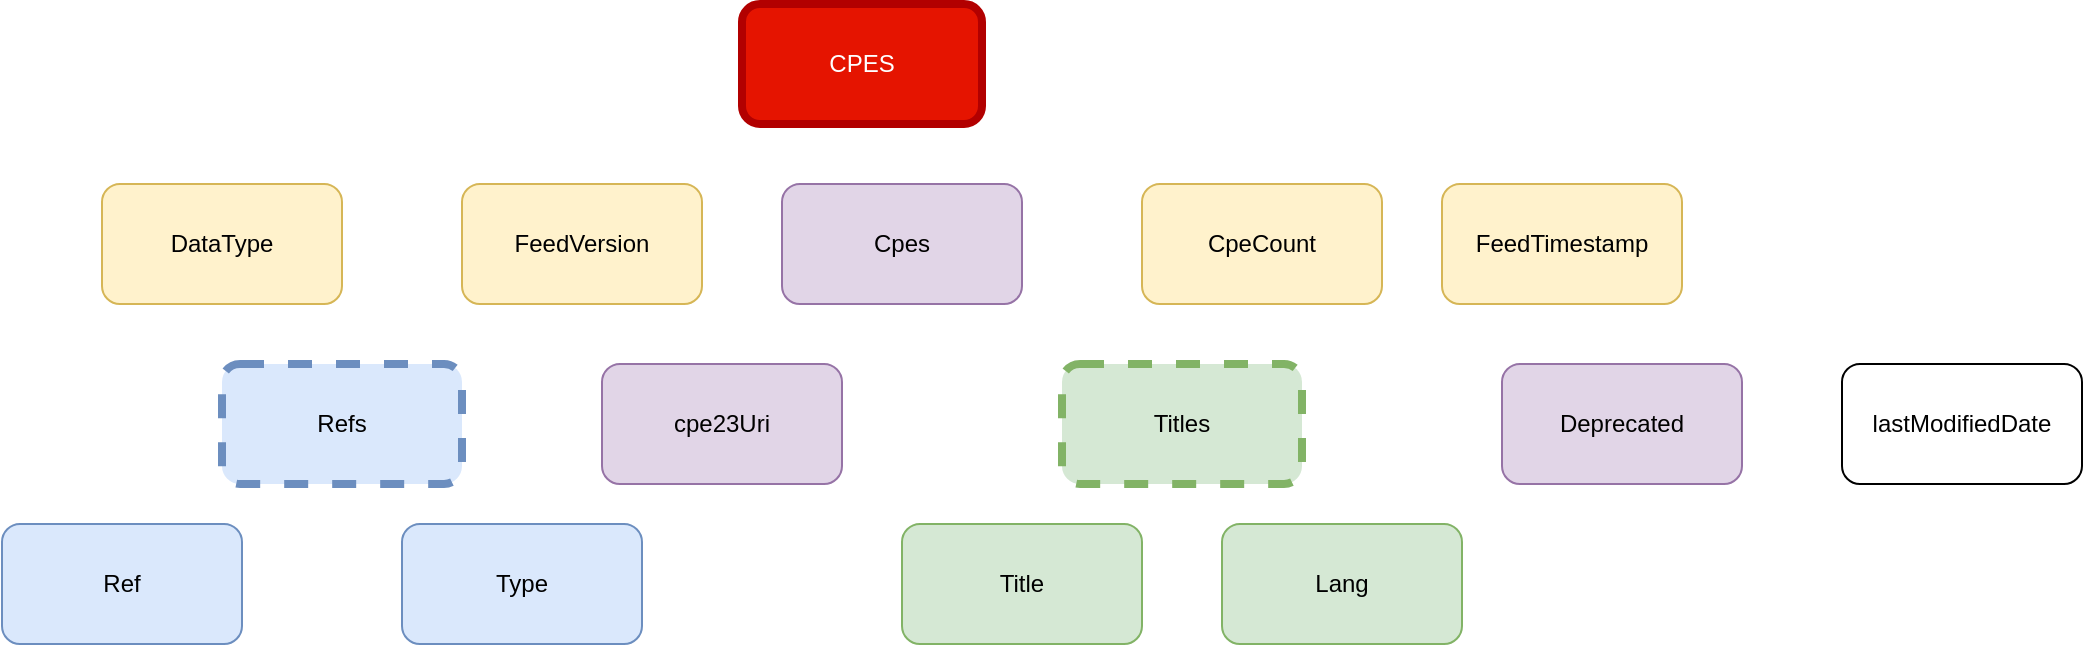 <mxfile version="16.5.6" type="device"><diagram id="-PSQkKQhAK1qhuY34T8D" name="Page-1"><mxGraphModel dx="868" dy="398" grid="1" gridSize="10" guides="1" tooltips="1" connect="1" arrows="1" fold="1" page="1" pageScale="1" pageWidth="1654" pageHeight="2336" math="0" shadow="0"><root><mxCell id="0"/><mxCell id="1" parent="0"/><mxCell id="EwwOhct85rg1xg5I38AQ-1" value="CPES" style="rounded=1;whiteSpace=wrap;html=1;strokeWidth=4;fillColor=#e51400;fontColor=#ffffff;strokeColor=#B20000;" vertex="1" parent="1"><mxGeometry x="380" y="50" width="120" height="60" as="geometry"/></mxCell><mxCell id="EwwOhct85rg1xg5I38AQ-2" value="FeedTimestamp" style="rounded=1;whiteSpace=wrap;html=1;fillColor=#fff2cc;strokeColor=#d6b656;" vertex="1" parent="1"><mxGeometry x="730" y="140" width="120" height="60" as="geometry"/></mxCell><mxCell id="EwwOhct85rg1xg5I38AQ-3" value="DataType" style="rounded=1;whiteSpace=wrap;html=1;fillColor=#fff2cc;strokeColor=#d6b656;" vertex="1" parent="1"><mxGeometry x="60" y="140" width="120" height="60" as="geometry"/></mxCell><mxCell id="EwwOhct85rg1xg5I38AQ-4" value="FeedVersion" style="rounded=1;whiteSpace=wrap;html=1;fillColor=#fff2cc;strokeColor=#d6b656;" vertex="1" parent="1"><mxGeometry x="240" y="140" width="120" height="60" as="geometry"/></mxCell><mxCell id="EwwOhct85rg1xg5I38AQ-5" value="CpeCount" style="rounded=1;whiteSpace=wrap;html=1;fillColor=#fff2cc;strokeColor=#d6b656;" vertex="1" parent="1"><mxGeometry x="580" y="140" width="120" height="60" as="geometry"/></mxCell><mxCell id="EwwOhct85rg1xg5I38AQ-6" value="Cpes" style="rounded=1;whiteSpace=wrap;html=1;fillColor=#e1d5e7;strokeColor=#9673a6;" vertex="1" parent="1"><mxGeometry x="400" y="140" width="120" height="60" as="geometry"/></mxCell><mxCell id="EwwOhct85rg1xg5I38AQ-7" value="Refs" style="rounded=1;whiteSpace=wrap;html=1;fillColor=#dae8fc;strokeColor=#6c8ebf;dashed=1;strokeWidth=4;" vertex="1" parent="1"><mxGeometry x="120" y="230" width="120" height="60" as="geometry"/></mxCell><mxCell id="EwwOhct85rg1xg5I38AQ-8" value="Titles" style="rounded=1;whiteSpace=wrap;html=1;fillColor=#d5e8d4;strokeColor=#82b366;dashed=1;strokeWidth=4;" vertex="1" parent="1"><mxGeometry x="540" y="230" width="120" height="60" as="geometry"/></mxCell><mxCell id="EwwOhct85rg1xg5I38AQ-9" value="lastModifiedDate" style="rounded=1;whiteSpace=wrap;html=1;" vertex="1" parent="1"><mxGeometry x="930" y="230" width="120" height="60" as="geometry"/></mxCell><mxCell id="EwwOhct85rg1xg5I38AQ-10" value="cpe23Uri" style="rounded=1;whiteSpace=wrap;html=1;fillColor=#e1d5e7;strokeColor=#9673a6;" vertex="1" parent="1"><mxGeometry x="310" y="230" width="120" height="60" as="geometry"/></mxCell><mxCell id="EwwOhct85rg1xg5I38AQ-11" value="Deprecated" style="rounded=1;whiteSpace=wrap;html=1;fillColor=#e1d5e7;strokeColor=#9673a6;" vertex="1" parent="1"><mxGeometry x="760" y="230" width="120" height="60" as="geometry"/></mxCell><mxCell id="EwwOhct85rg1xg5I38AQ-12" value="Title" style="rounded=1;whiteSpace=wrap;html=1;fillColor=#d5e8d4;strokeColor=#82b366;" vertex="1" parent="1"><mxGeometry x="460" y="310" width="120" height="60" as="geometry"/></mxCell><mxCell id="EwwOhct85rg1xg5I38AQ-13" value="Lang" style="rounded=1;whiteSpace=wrap;html=1;fillColor=#d5e8d4;strokeColor=#82b366;" vertex="1" parent="1"><mxGeometry x="620" y="310" width="120" height="60" as="geometry"/></mxCell><mxCell id="EwwOhct85rg1xg5I38AQ-14" value="Ref" style="rounded=1;whiteSpace=wrap;html=1;fillColor=#dae8fc;strokeColor=#6c8ebf;" vertex="1" parent="1"><mxGeometry x="10" y="310" width="120" height="60" as="geometry"/></mxCell><mxCell id="EwwOhct85rg1xg5I38AQ-15" value="Type" style="rounded=1;whiteSpace=wrap;html=1;fillColor=#dae8fc;strokeColor=#6c8ebf;" vertex="1" parent="1"><mxGeometry x="210" y="310" width="120" height="60" as="geometry"/></mxCell></root></mxGraphModel></diagram></mxfile>